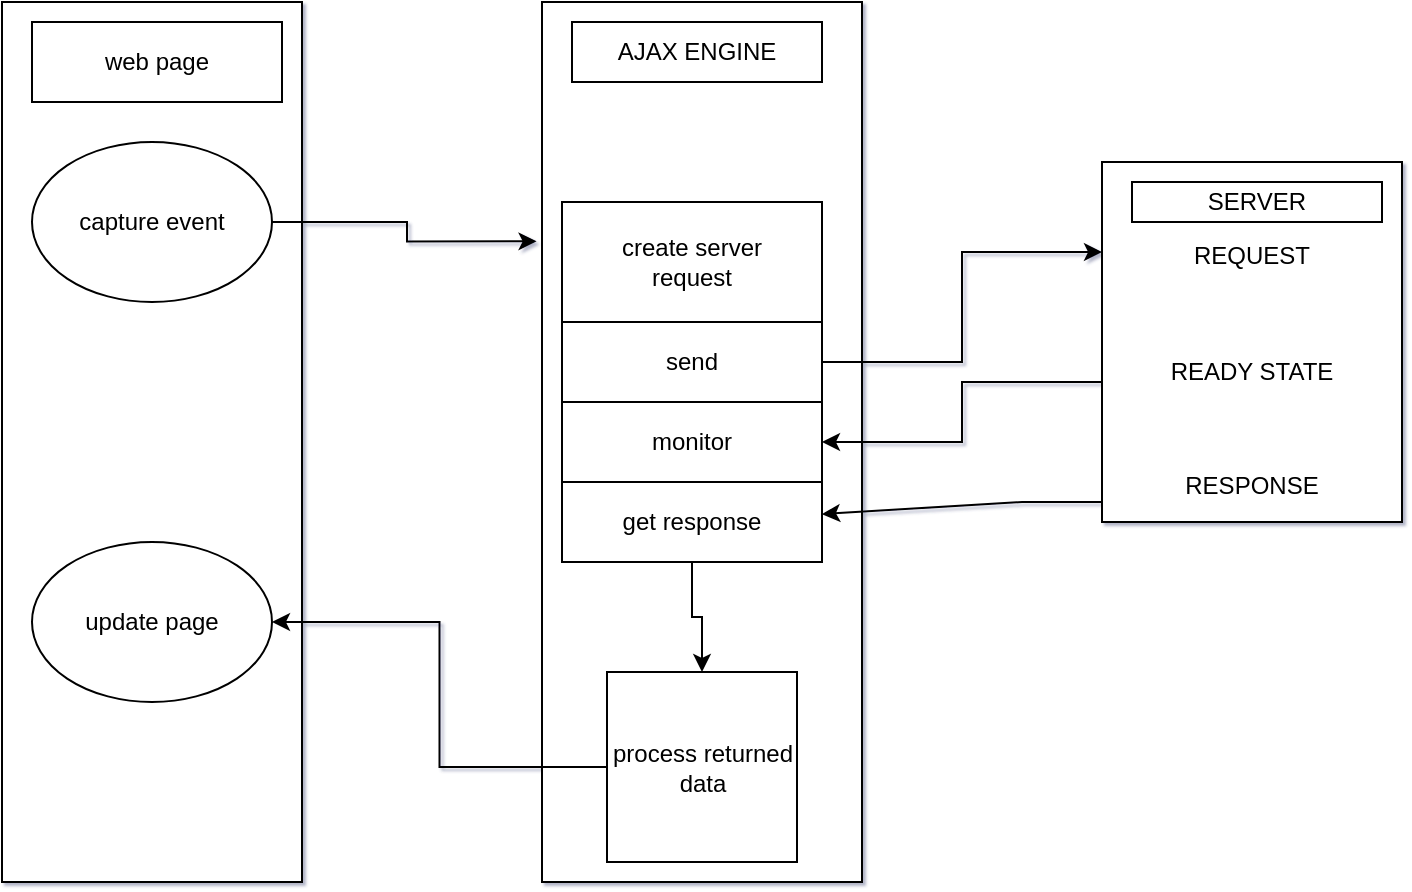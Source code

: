 <mxfile version="16.6.4" type="github">
  <diagram id="ZLu18Jc4CFfw9VkwX8T-" name="Page-1">
    <mxGraphModel dx="1038" dy="571" grid="1" gridSize="10" guides="1" tooltips="1" connect="1" arrows="1" fold="1" page="1" pageScale="1" pageWidth="850" pageHeight="1100" math="0" shadow="1">
      <root>
        <mxCell id="0" />
        <mxCell id="1" parent="0" />
        <mxCell id="SKSK9SwvkU_s5tQCp7OP-1" value="" style="rounded=0;whiteSpace=wrap;html=1;" vertex="1" parent="1">
          <mxGeometry x="50" y="120" width="150" height="440" as="geometry" />
        </mxCell>
        <mxCell id="SKSK9SwvkU_s5tQCp7OP-2" value="" style="rounded=0;whiteSpace=wrap;html=1;" vertex="1" parent="1">
          <mxGeometry x="320" y="120" width="160" height="440" as="geometry" />
        </mxCell>
        <mxCell id="SKSK9SwvkU_s5tQCp7OP-14" style="edgeStyle=orthogonalEdgeStyle;rounded=0;orthogonalLoop=1;jettySize=auto;html=1;exitX=1;exitY=0.5;exitDx=0;exitDy=0;entryX=-0.017;entryY=0.272;entryDx=0;entryDy=0;entryPerimeter=0;" edge="1" parent="1" source="SKSK9SwvkU_s5tQCp7OP-3" target="SKSK9SwvkU_s5tQCp7OP-2">
          <mxGeometry relative="1" as="geometry" />
        </mxCell>
        <mxCell id="SKSK9SwvkU_s5tQCp7OP-3" value="capture event" style="ellipse;whiteSpace=wrap;html=1;" vertex="1" parent="1">
          <mxGeometry x="65" y="190" width="120" height="80" as="geometry" />
        </mxCell>
        <mxCell id="SKSK9SwvkU_s5tQCp7OP-4" value="update page" style="ellipse;whiteSpace=wrap;html=1;" vertex="1" parent="1">
          <mxGeometry x="65" y="390" width="120" height="80" as="geometry" />
        </mxCell>
        <mxCell id="SKSK9SwvkU_s5tQCp7OP-6" value="create server&lt;br&gt;request" style="rounded=0;whiteSpace=wrap;html=1;" vertex="1" parent="1">
          <mxGeometry x="330" y="220" width="130" height="60" as="geometry" />
        </mxCell>
        <mxCell id="SKSK9SwvkU_s5tQCp7OP-19" style="edgeStyle=orthogonalEdgeStyle;rounded=0;orthogonalLoop=1;jettySize=auto;html=1;entryX=0;entryY=0.25;entryDx=0;entryDy=0;" edge="1" parent="1" source="SKSK9SwvkU_s5tQCp7OP-7" target="SKSK9SwvkU_s5tQCp7OP-11">
          <mxGeometry relative="1" as="geometry" />
        </mxCell>
        <mxCell id="SKSK9SwvkU_s5tQCp7OP-7" value="send" style="rounded=0;whiteSpace=wrap;html=1;" vertex="1" parent="1">
          <mxGeometry x="330" y="280" width="130" height="40" as="geometry" />
        </mxCell>
        <mxCell id="SKSK9SwvkU_s5tQCp7OP-8" value="monitor" style="rounded=0;whiteSpace=wrap;html=1;" vertex="1" parent="1">
          <mxGeometry x="330" y="320" width="130" height="40" as="geometry" />
        </mxCell>
        <mxCell id="SKSK9SwvkU_s5tQCp7OP-17" style="edgeStyle=orthogonalEdgeStyle;rounded=0;orthogonalLoop=1;jettySize=auto;html=1;entryX=0.5;entryY=0;entryDx=0;entryDy=0;" edge="1" parent="1" source="SKSK9SwvkU_s5tQCp7OP-9" target="SKSK9SwvkU_s5tQCp7OP-10">
          <mxGeometry relative="1" as="geometry" />
        </mxCell>
        <mxCell id="SKSK9SwvkU_s5tQCp7OP-9" value="get response" style="rounded=0;whiteSpace=wrap;html=1;" vertex="1" parent="1">
          <mxGeometry x="330" y="360" width="130" height="40" as="geometry" />
        </mxCell>
        <mxCell id="SKSK9SwvkU_s5tQCp7OP-15" style="edgeStyle=orthogonalEdgeStyle;rounded=0;orthogonalLoop=1;jettySize=auto;html=1;fontStyle=1" edge="1" parent="1" source="SKSK9SwvkU_s5tQCp7OP-10" target="SKSK9SwvkU_s5tQCp7OP-4">
          <mxGeometry relative="1" as="geometry" />
        </mxCell>
        <mxCell id="SKSK9SwvkU_s5tQCp7OP-10" value="process returned&lt;br&gt;data" style="whiteSpace=wrap;html=1;aspect=fixed;" vertex="1" parent="1">
          <mxGeometry x="352.5" y="455" width="95" height="95" as="geometry" />
        </mxCell>
        <mxCell id="SKSK9SwvkU_s5tQCp7OP-21" style="edgeStyle=orthogonalEdgeStyle;rounded=0;orthogonalLoop=1;jettySize=auto;html=1;entryX=1;entryY=0.5;entryDx=0;entryDy=0;" edge="1" parent="1" source="SKSK9SwvkU_s5tQCp7OP-11" target="SKSK9SwvkU_s5tQCp7OP-8">
          <mxGeometry relative="1" as="geometry">
            <Array as="points">
              <mxPoint x="530" y="310" />
              <mxPoint x="530" y="340" />
            </Array>
          </mxGeometry>
        </mxCell>
        <mxCell id="SKSK9SwvkU_s5tQCp7OP-11" value="&lt;br&gt;&lt;br&gt;REQUEST&lt;br&gt;&lt;br&gt;&lt;br&gt;&lt;br&gt;READY STATE&lt;br&gt;&lt;br&gt;&lt;br&gt;&lt;br&gt;RESPONSE" style="rounded=0;whiteSpace=wrap;html=1;" vertex="1" parent="1">
          <mxGeometry x="600" y="200" width="150" height="180" as="geometry" />
        </mxCell>
        <mxCell id="SKSK9SwvkU_s5tQCp7OP-16" value="web page" style="rounded=0;whiteSpace=wrap;html=1;" vertex="1" parent="1">
          <mxGeometry x="65" y="130" width="125" height="40" as="geometry" />
        </mxCell>
        <mxCell id="SKSK9SwvkU_s5tQCp7OP-18" value="AJAX ENGINE" style="rounded=0;whiteSpace=wrap;html=1;" vertex="1" parent="1">
          <mxGeometry x="335" y="130" width="125" height="30" as="geometry" />
        </mxCell>
        <mxCell id="SKSK9SwvkU_s5tQCp7OP-24" value="" style="endArrow=classic;html=1;rounded=0;" edge="1" parent="1" target="SKSK9SwvkU_s5tQCp7OP-9">
          <mxGeometry width="50" height="50" relative="1" as="geometry">
            <mxPoint x="600" y="370" as="sourcePoint" />
            <mxPoint x="560" y="290" as="targetPoint" />
            <Array as="points">
              <mxPoint x="560" y="370" />
            </Array>
          </mxGeometry>
        </mxCell>
        <mxCell id="SKSK9SwvkU_s5tQCp7OP-26" value="SERVER" style="rounded=0;whiteSpace=wrap;html=1;" vertex="1" parent="1">
          <mxGeometry x="615" y="210" width="125" height="20" as="geometry" />
        </mxCell>
      </root>
    </mxGraphModel>
  </diagram>
</mxfile>
